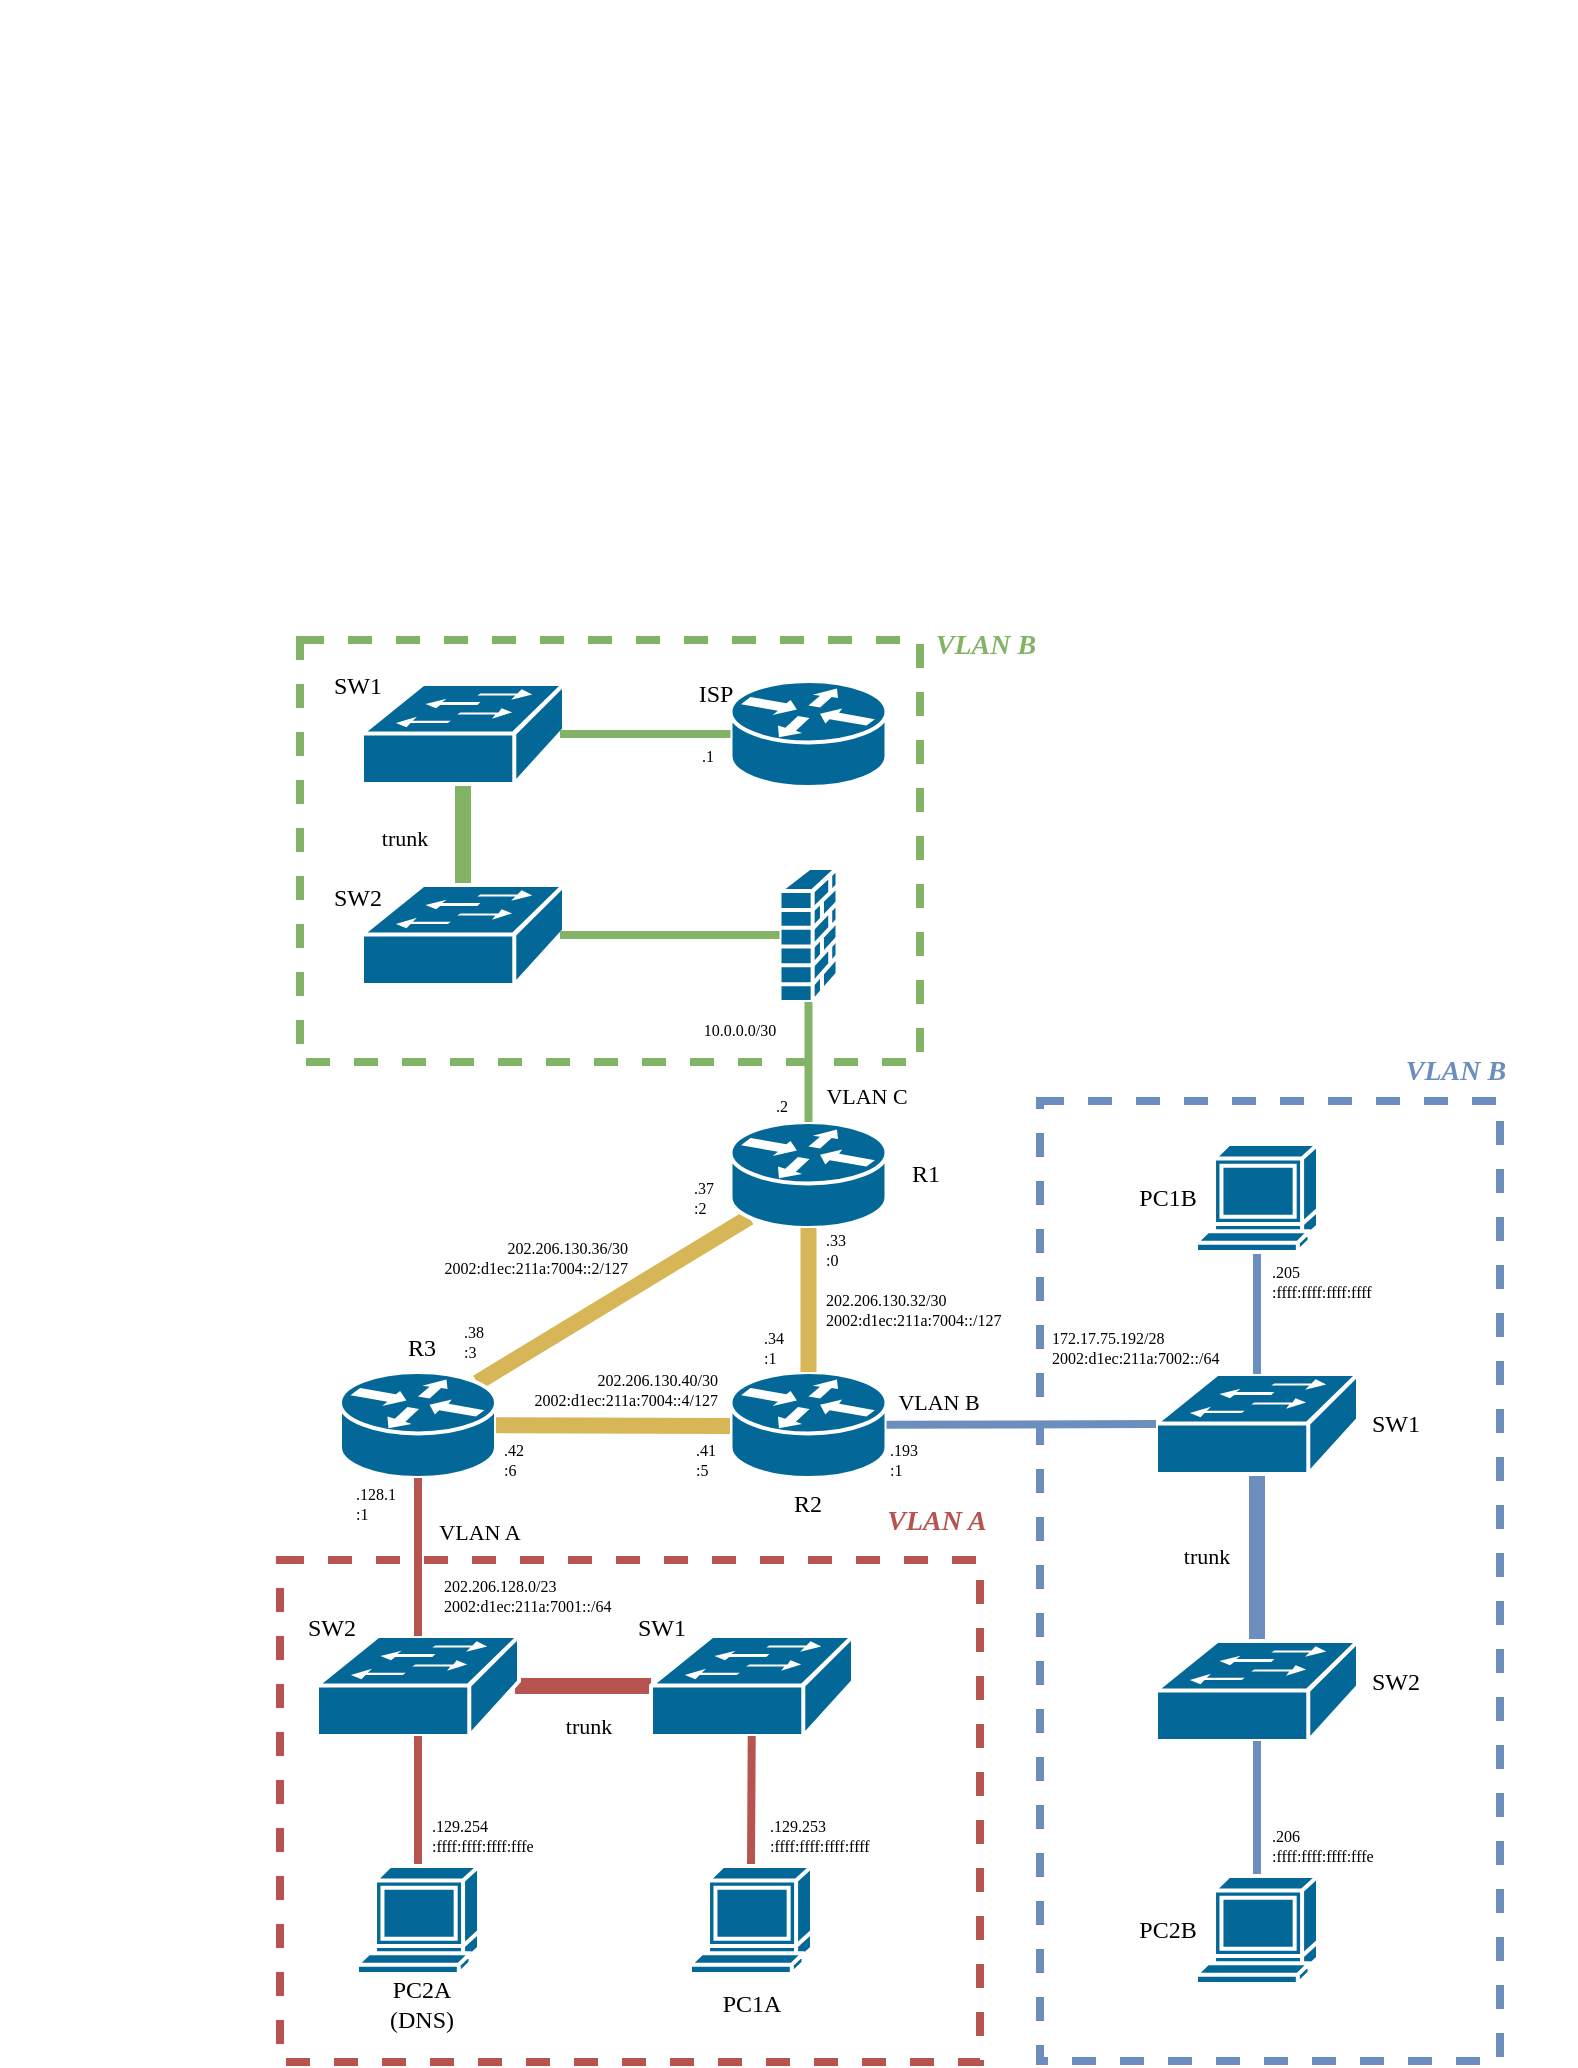 <mxfile version="24.8.6">
  <diagram name="Page-1" id="H_VIP1LDes3V5zh3lzSZ">
    <mxGraphModel dx="2045" dy="1723" grid="1" gridSize="10" guides="1" tooltips="1" connect="1" arrows="1" fold="1" page="1" pageScale="1" pageWidth="850" pageHeight="1100" math="0" shadow="0">
      <root>
        <mxCell id="0" />
        <mxCell id="1" parent="0" />
        <mxCell id="0l0HvCfX4bjxtaif04-J-16" value="" style="rounded=0;whiteSpace=wrap;html=1;fillColor=none;dashed=1;strokeWidth=4;strokeColor=#b85450;fontFamily=Iosevka NF;" parent="1" vertex="1">
          <mxGeometry x="-240" y="630" width="350" height="251" as="geometry" />
        </mxCell>
        <mxCell id="0l0HvCfX4bjxtaif04-J-1" value="" style="rounded=0;whiteSpace=wrap;html=1;fillColor=none;strokeWidth=4;dashed=1;strokeColor=#82b366;fontFamily=Iosevka NF;" parent="1" vertex="1">
          <mxGeometry x="-230" y="170" width="310" height="211" as="geometry" />
        </mxCell>
        <mxCell id="0l0HvCfX4bjxtaif04-J-2" style="rounded=0;orthogonalLoop=1;jettySize=auto;html=1;fillColor=#fff2cc;strokeColor=#d6b656;strokeWidth=8;endArrow=none;endFill=0;exitX=0.12;exitY=0.9;exitDx=0;exitDy=0;exitPerimeter=0;entryX=0.88;entryY=0.1;entryDx=0;entryDy=0;entryPerimeter=0;fontFamily=Iosevka NF;" parent="1" source="0l0HvCfX4bjxtaif04-J-3" target="0l0HvCfX4bjxtaif04-J-5" edge="1">
          <mxGeometry relative="1" as="geometry" />
        </mxCell>
        <mxCell id="0l0HvCfX4bjxtaif04-J-3" value="" style="shape=mxgraph.cisco.routers.router;sketch=0;html=1;pointerEvents=1;dashed=0;fillColor=#036897;strokeColor=#ffffff;strokeWidth=2;verticalLabelPosition=bottom;verticalAlign=top;align=center;outlineConnect=0;fontFamily=Iosevka NF;" parent="1" vertex="1">
          <mxGeometry x="-14.75" y="411" width="78" height="53" as="geometry" />
        </mxCell>
        <mxCell id="0l0HvCfX4bjxtaif04-J-4" value="" style="shape=mxgraph.cisco.routers.router;sketch=0;html=1;pointerEvents=1;dashed=0;fillColor=#036897;strokeColor=#ffffff;strokeWidth=2;verticalLabelPosition=bottom;verticalAlign=top;align=center;outlineConnect=0;fontFamily=Iosevka NF;" parent="1" vertex="1">
          <mxGeometry x="-14.75" y="536" width="78" height="53" as="geometry" />
        </mxCell>
        <mxCell id="0l0HvCfX4bjxtaif04-J-5" value="" style="shape=mxgraph.cisco.routers.router;sketch=0;html=1;pointerEvents=1;dashed=0;fillColor=#036897;strokeColor=#ffffff;strokeWidth=2;verticalLabelPosition=bottom;verticalAlign=top;align=center;outlineConnect=0;fontFamily=Iosevka NF;" parent="1" vertex="1">
          <mxGeometry x="-210" y="536" width="78" height="53" as="geometry" />
        </mxCell>
        <mxCell id="0l0HvCfX4bjxtaif04-J-6" value="" style="shape=mxgraph.cisco.security.firewall;sketch=0;html=1;pointerEvents=1;dashed=0;fillColor=#036897;strokeColor=#ffffff;strokeWidth=2;verticalLabelPosition=bottom;verticalAlign=top;align=center;outlineConnect=0;fontFamily=Iosevka NF;" parent="1" vertex="1">
          <mxGeometry x="9.75" y="284" width="29" height="67" as="geometry" />
        </mxCell>
        <mxCell id="0l0HvCfX4bjxtaif04-J-7" style="edgeStyle=orthogonalEdgeStyle;rounded=0;orthogonalLoop=1;jettySize=auto;html=1;endArrow=none;endFill=0;strokeWidth=8;fillColor=#d5e8d4;strokeColor=#82b366;exitX=0.5;exitY=0.98;exitDx=0;exitDy=0;exitPerimeter=0;entryX=0.5;entryY=0;entryDx=0;entryDy=0;entryPerimeter=0;fontFamily=Iosevka NF;" parent="1" source="0l0HvCfX4bjxtaif04-J-8" target="0l0HvCfX4bjxtaif04-J-9" edge="1">
          <mxGeometry relative="1" as="geometry" />
        </mxCell>
        <mxCell id="0l0HvCfX4bjxtaif04-J-8" value="" style="shape=mxgraph.cisco.switches.workgroup_switch;sketch=0;html=1;pointerEvents=1;dashed=0;fillColor=#036897;strokeColor=#ffffff;strokeWidth=2;verticalLabelPosition=bottom;verticalAlign=top;align=center;outlineConnect=0;fontFamily=Iosevka NF;" parent="1" vertex="1">
          <mxGeometry x="-199" y="192" width="101" height="50" as="geometry" />
        </mxCell>
        <mxCell id="0l0HvCfX4bjxtaif04-J-9" value="" style="shape=mxgraph.cisco.switches.workgroup_switch;sketch=0;html=1;pointerEvents=1;dashed=0;fillColor=#036897;strokeColor=#ffffff;strokeWidth=2;verticalLabelPosition=bottom;verticalAlign=top;align=center;outlineConnect=0;fontFamily=Iosevka NF;" parent="1" vertex="1">
          <mxGeometry x="-199" y="292.5" width="101" height="50" as="geometry" />
        </mxCell>
        <mxCell id="0l0HvCfX4bjxtaif04-J-10" value="" style="shape=mxgraph.cisco.routers.router;sketch=0;html=1;pointerEvents=1;dashed=0;fillColor=#036897;strokeColor=#ffffff;strokeWidth=2;verticalLabelPosition=bottom;verticalAlign=top;align=center;outlineConnect=0;fontFamily=Iosevka NF;" parent="1" vertex="1">
          <mxGeometry x="-14.75" y="190.5" width="78" height="53" as="geometry" />
        </mxCell>
        <mxCell id="0l0HvCfX4bjxtaif04-J-11" style="rounded=0;orthogonalLoop=1;jettySize=auto;html=1;entryX=0.5;entryY=0;entryDx=0;entryDy=0;entryPerimeter=0;endArrow=none;endFill=0;strokeWidth=4;fillColor=#d5e8d4;strokeColor=#82b366;fontFamily=Iosevka NF;" parent="1" source="0l0HvCfX4bjxtaif04-J-6" target="0l0HvCfX4bjxtaif04-J-3" edge="1">
          <mxGeometry relative="1" as="geometry" />
        </mxCell>
        <mxCell id="0l0HvCfX4bjxtaif04-J-12" style="edgeStyle=orthogonalEdgeStyle;rounded=0;orthogonalLoop=1;jettySize=auto;html=1;endArrow=none;endFill=0;strokeWidth=4;fillColor=#d5e8d4;strokeColor=#82b366;exitX=0.98;exitY=0.5;exitDx=0;exitDy=0;exitPerimeter=0;fontFamily=Iosevka NF;" parent="1" source="0l0HvCfX4bjxtaif04-J-9" target="0l0HvCfX4bjxtaif04-J-6" edge="1">
          <mxGeometry relative="1" as="geometry">
            <Array as="points" />
          </mxGeometry>
        </mxCell>
        <mxCell id="0l0HvCfX4bjxtaif04-J-13" style="edgeStyle=orthogonalEdgeStyle;rounded=0;orthogonalLoop=1;jettySize=auto;html=1;endArrow=none;endFill=0;strokeWidth=4;fillColor=#d5e8d4;strokeColor=#82b366;entryX=0.98;entryY=0.5;entryDx=0;entryDy=0;entryPerimeter=0;fontFamily=Iosevka NF;" parent="1" source="0l0HvCfX4bjxtaif04-J-10" target="0l0HvCfX4bjxtaif04-J-8" edge="1">
          <mxGeometry relative="1" as="geometry" />
        </mxCell>
        <mxCell id="0l0HvCfX4bjxtaif04-J-14" style="rounded=0;orthogonalLoop=1;jettySize=auto;html=1;entryX=0.5;entryY=0;entryDx=0;entryDy=0;entryPerimeter=0;endArrow=none;endFill=0;fillColor=#fff2cc;strokeColor=#d6b656;strokeWidth=8;fontFamily=Iosevka NF;" parent="1" source="0l0HvCfX4bjxtaif04-J-3" target="0l0HvCfX4bjxtaif04-J-4" edge="1">
          <mxGeometry relative="1" as="geometry" />
        </mxCell>
        <mxCell id="0l0HvCfX4bjxtaif04-J-15" style="rounded=0;orthogonalLoop=1;jettySize=auto;html=1;endArrow=none;endFill=0;fillColor=#fff2cc;strokeColor=#d6b656;strokeWidth=8;fontFamily=Iosevka NF;" parent="1" source="0l0HvCfX4bjxtaif04-J-5" edge="1">
          <mxGeometry relative="1" as="geometry">
            <mxPoint x="-15" y="563" as="targetPoint" />
          </mxGeometry>
        </mxCell>
        <mxCell id="0l0HvCfX4bjxtaif04-J-17" style="edgeStyle=orthogonalEdgeStyle;rounded=0;orthogonalLoop=1;jettySize=auto;html=1;endArrow=none;endFill=0;strokeWidth=8;fillColor=#f8cecc;strokeColor=#b85450;entryX=0.98;entryY=0.5;entryDx=0;entryDy=0;entryPerimeter=0;exitX=0;exitY=0.5;exitDx=0;exitDy=0;exitPerimeter=0;fontFamily=Iosevka NF;" parent="1" source="0l0HvCfX4bjxtaif04-J-18" target="0l0HvCfX4bjxtaif04-J-19" edge="1">
          <mxGeometry relative="1" as="geometry" />
        </mxCell>
        <mxCell id="0l0HvCfX4bjxtaif04-J-18" value="" style="shape=mxgraph.cisco.switches.workgroup_switch;sketch=0;html=1;pointerEvents=1;dashed=0;fillColor=#036897;strokeColor=#ffffff;strokeWidth=2;verticalLabelPosition=bottom;verticalAlign=top;align=center;outlineConnect=0;fontFamily=Iosevka NF;" parent="1" vertex="1">
          <mxGeometry x="-54.5" y="668" width="101" height="50" as="geometry" />
        </mxCell>
        <mxCell id="0l0HvCfX4bjxtaif04-J-19" value="" style="shape=mxgraph.cisco.switches.workgroup_switch;sketch=0;html=1;pointerEvents=1;dashed=0;fillColor=#036897;strokeColor=#ffffff;strokeWidth=2;verticalLabelPosition=bottom;verticalAlign=top;align=center;outlineConnect=0;fontFamily=Iosevka NF;" parent="1" vertex="1">
          <mxGeometry x="-221.5" y="668" width="101" height="50" as="geometry" />
        </mxCell>
        <mxCell id="0l0HvCfX4bjxtaif04-J-20" style="edgeStyle=orthogonalEdgeStyle;rounded=0;orthogonalLoop=1;jettySize=auto;html=1;fillColor=#f8cecc;strokeColor=#b85450;strokeWidth=4;endArrow=none;endFill=0;fontFamily=Iosevka NF;" parent="1" source="0l0HvCfX4bjxtaif04-J-19" target="0l0HvCfX4bjxtaif04-J-24" edge="1">
          <mxGeometry relative="1" as="geometry">
            <mxPoint x="-347.5" y="688" as="targetPoint" />
          </mxGeometry>
        </mxCell>
        <mxCell id="0l0HvCfX4bjxtaif04-J-21" value="&lt;div style=&quot;font-size: 11px;&quot;&gt;&lt;font style=&quot;font-size: 11px;&quot;&gt;VLAN A&lt;/font&gt;&lt;/div&gt;" style="text;html=1;align=center;verticalAlign=middle;whiteSpace=wrap;rounded=0;fontFamily=Iosevka NF;" parent="1" vertex="1">
          <mxGeometry x="-170" y="601" width="60" height="30" as="geometry" />
        </mxCell>
        <mxCell id="0l0HvCfX4bjxtaif04-J-22" style="rounded=0;orthogonalLoop=1;jettySize=auto;html=1;exitX=0.5;exitY=0;exitDx=0;exitDy=0;exitPerimeter=0;fillColor=#f8cecc;strokeColor=#b85450;strokeWidth=4;endArrow=none;endFill=0;fontFamily=Iosevka NF;" parent="1" source="0l0HvCfX4bjxtaif04-J-25" target="0l0HvCfX4bjxtaif04-J-18" edge="1">
          <mxGeometry relative="1" as="geometry">
            <mxPoint x="-347.5" y="441" as="sourcePoint" />
            <mxPoint x="10" y="761" as="targetPoint" />
            <Array as="points" />
          </mxGeometry>
        </mxCell>
        <mxCell id="0l0HvCfX4bjxtaif04-J-23" style="edgeStyle=orthogonalEdgeStyle;rounded=0;orthogonalLoop=1;jettySize=auto;html=1;entryX=0.5;entryY=0;entryDx=0;entryDy=0;entryPerimeter=0;endArrow=none;endFill=0;fillColor=#f8cecc;strokeColor=#b85450;strokeWidth=4;fontFamily=Iosevka NF;" parent="1" source="0l0HvCfX4bjxtaif04-J-5" target="0l0HvCfX4bjxtaif04-J-19" edge="1">
          <mxGeometry relative="1" as="geometry" />
        </mxCell>
        <mxCell id="0l0HvCfX4bjxtaif04-J-24" value="" style="shape=mxgraph.cisco.computers_and_peripherals.terminal;sketch=0;html=1;pointerEvents=1;dashed=0;fillColor=#036897;strokeColor=#ffffff;strokeWidth=2;verticalLabelPosition=bottom;verticalAlign=top;align=center;outlineConnect=0;fontFamily=Iosevka NF;" parent="1" vertex="1">
          <mxGeometry x="-201.5" y="783" width="61" height="54" as="geometry" />
        </mxCell>
        <mxCell id="0l0HvCfX4bjxtaif04-J-25" value="" style="shape=mxgraph.cisco.computers_and_peripherals.terminal;sketch=0;html=1;pointerEvents=1;dashed=0;fillColor=#036897;strokeColor=#ffffff;strokeWidth=2;verticalLabelPosition=bottom;verticalAlign=top;align=center;outlineConnect=0;fontFamily=Iosevka NF;" parent="1" vertex="1">
          <mxGeometry x="-35" y="783" width="61" height="54" as="geometry" />
        </mxCell>
        <mxCell id="0l0HvCfX4bjxtaif04-J-26" value="&lt;div&gt;PC1A&lt;/div&gt;" style="text;html=1;align=center;verticalAlign=middle;whiteSpace=wrap;rounded=0;fontFamily=Iosevka NF;" parent="1" vertex="1">
          <mxGeometry x="-34" y="837" width="60" height="30" as="geometry" />
        </mxCell>
        <mxCell id="0l0HvCfX4bjxtaif04-J-27" value="&lt;div align=&quot;center&quot;&gt;&lt;div&gt;PC2A&lt;br&gt;(DNS)&lt;/div&gt;&lt;/div&gt;" style="text;html=1;align=center;verticalAlign=middle;whiteSpace=wrap;rounded=0;fontFamily=Iosevka NF;" parent="1" vertex="1">
          <mxGeometry x="-199" y="837" width="60" height="30" as="geometry" />
        </mxCell>
        <mxCell id="0l0HvCfX4bjxtaif04-J-28" value="" style="rounded=0;whiteSpace=wrap;html=1;fillColor=none;dashed=1;strokeWidth=4;strokeColor=#6c8ebf;fontFamily=Iosevka NF;" parent="1" vertex="1">
          <mxGeometry x="140" y="400.5" width="230" height="480" as="geometry" />
        </mxCell>
        <mxCell id="0l0HvCfX4bjxtaif04-J-29" style="edgeStyle=orthogonalEdgeStyle;rounded=0;orthogonalLoop=1;jettySize=auto;html=1;fillColor=#dae8fc;strokeColor=#6c8ebf;strokeWidth=8;endArrow=none;endFill=0;fontFamily=Iosevka NF;" parent="1" source="0l0HvCfX4bjxtaif04-J-30" target="0l0HvCfX4bjxtaif04-J-31" edge="1">
          <mxGeometry relative="1" as="geometry" />
        </mxCell>
        <mxCell id="0l0HvCfX4bjxtaif04-J-30" value="" style="shape=mxgraph.cisco.switches.workgroup_switch;sketch=0;html=1;pointerEvents=1;dashed=0;fillColor=#036897;strokeColor=#ffffff;strokeWidth=2;verticalLabelPosition=bottom;verticalAlign=top;align=center;outlineConnect=0;fontFamily=Iosevka NF;" parent="1" vertex="1">
          <mxGeometry x="198" y="537" width="101" height="50" as="geometry" />
        </mxCell>
        <mxCell id="0l0HvCfX4bjxtaif04-J-31" value="" style="shape=mxgraph.cisco.switches.workgroup_switch;sketch=0;html=1;pointerEvents=1;dashed=0;fillColor=#036897;strokeColor=#ffffff;strokeWidth=2;verticalLabelPosition=bottom;verticalAlign=top;align=center;outlineConnect=0;fontFamily=Iosevka NF;" parent="1" vertex="1">
          <mxGeometry x="198" y="670.5" width="101" height="50" as="geometry" />
        </mxCell>
        <mxCell id="0l0HvCfX4bjxtaif04-J-32" style="edgeStyle=orthogonalEdgeStyle;rounded=0;orthogonalLoop=1;jettySize=auto;html=1;endArrow=none;endFill=0;strokeWidth=4;fillColor=#dae8fc;strokeColor=#6c8ebf;fontFamily=Iosevka NF;" parent="1" source="0l0HvCfX4bjxtaif04-J-31" target="0l0HvCfX4bjxtaif04-J-35" edge="1">
          <mxGeometry relative="1" as="geometry">
            <mxPoint x="246" y="784.5" as="targetPoint" />
          </mxGeometry>
        </mxCell>
        <mxCell id="0l0HvCfX4bjxtaif04-J-33" value="&lt;div style=&quot;font-size: 14px;&quot;&gt;&lt;font color=&quot;#6c8ebf&quot;&gt;&lt;b&gt;&lt;i&gt;VLAN B&lt;br&gt;&lt;/i&gt;&lt;/b&gt;&lt;/font&gt;&lt;/div&gt;" style="text;html=1;align=center;verticalAlign=middle;whiteSpace=wrap;rounded=0;strokeWidth=1;fontFamily=Iosevka NF;" parent="1" vertex="1">
          <mxGeometry x="317" y="371" width="62" height="29" as="geometry" />
        </mxCell>
        <mxCell id="0l0HvCfX4bjxtaif04-J-34" style="edgeStyle=orthogonalEdgeStyle;rounded=0;orthogonalLoop=1;jettySize=auto;html=1;entryX=0.5;entryY=0;entryDx=0;entryDy=0;entryPerimeter=0;exitX=0.5;exitY=1;exitDx=0;exitDy=0;exitPerimeter=0;endArrow=none;endFill=0;strokeWidth=4;fillColor=#dae8fc;strokeColor=#6c8ebf;fontFamily=Iosevka NF;" parent="1" source="0l0HvCfX4bjxtaif04-J-36" target="0l0HvCfX4bjxtaif04-J-30" edge="1">
          <mxGeometry relative="1" as="geometry">
            <mxPoint x="246" y="537.5" as="sourcePoint" />
          </mxGeometry>
        </mxCell>
        <mxCell id="0l0HvCfX4bjxtaif04-J-35" value="" style="shape=mxgraph.cisco.computers_and_peripherals.terminal;sketch=0;html=1;pointerEvents=1;dashed=0;fillColor=#036897;strokeColor=#ffffff;strokeWidth=2;verticalLabelPosition=bottom;verticalAlign=top;align=center;outlineConnect=0;fontFamily=Iosevka NF;" parent="1" vertex="1">
          <mxGeometry x="218" y="788" width="61" height="54" as="geometry" />
        </mxCell>
        <mxCell id="0l0HvCfX4bjxtaif04-J-36" value="" style="shape=mxgraph.cisco.computers_and_peripherals.terminal;sketch=0;html=1;pointerEvents=1;dashed=0;fillColor=#036897;strokeColor=#ffffff;strokeWidth=2;verticalLabelPosition=bottom;verticalAlign=top;align=center;outlineConnect=0;fontFamily=Iosevka NF;" parent="1" vertex="1">
          <mxGeometry x="218" y="422" width="61" height="54" as="geometry" />
        </mxCell>
        <mxCell id="0l0HvCfX4bjxtaif04-J-37" value="&lt;div&gt;PC1B&lt;/div&gt;" style="text;html=1;align=center;verticalAlign=middle;whiteSpace=wrap;rounded=0;fontFamily=Iosevka NF;" parent="1" vertex="1">
          <mxGeometry x="174" y="434" width="60" height="30" as="geometry" />
        </mxCell>
        <mxCell id="0l0HvCfX4bjxtaif04-J-38" value="&lt;div&gt;PC2B&lt;/div&gt;" style="text;html=1;align=center;verticalAlign=middle;whiteSpace=wrap;rounded=0;fontFamily=Iosevka NF;" parent="1" vertex="1">
          <mxGeometry x="174" y="800" width="60" height="30" as="geometry" />
        </mxCell>
        <mxCell id="0l0HvCfX4bjxtaif04-J-39" style="rounded=0;orthogonalLoop=1;jettySize=auto;html=1;entryX=0;entryY=0.5;entryDx=0;entryDy=0;entryPerimeter=0;endArrow=none;endFill=0;strokeWidth=4;fillColor=#dae8fc;strokeColor=#6c8ebf;fontFamily=Iosevka NF;" parent="1" source="0l0HvCfX4bjxtaif04-J-4" target="0l0HvCfX4bjxtaif04-J-30" edge="1">
          <mxGeometry relative="1" as="geometry" />
        </mxCell>
        <mxCell id="0l0HvCfX4bjxtaif04-J-40" value="&lt;div style=&quot;font-size: 14px;&quot;&gt;&lt;font color=&quot;#b85450&quot; style=&quot;font-size: 14px;&quot;&gt;VLAN A&lt;/font&gt;&lt;/div&gt;" style="edgeLabel;html=1;align=center;verticalAlign=middle;resizable=0;points=[];labelBackgroundColor=none;labelBorderColor=none;textShadow=0;fontStyle=3;fontSize=14;fontFamily=Iosevka NF;" parent="1" vertex="1" connectable="0">
          <mxGeometry x="88.0" y="611.001" as="geometry" />
        </mxCell>
        <mxCell id="0l0HvCfX4bjxtaif04-J-41" value="&lt;div style=&quot;font-size: 14px;&quot;&gt;&lt;font color=&quot;#82b366&quot;&gt;&lt;b&gt;&lt;i&gt;VLAN B&lt;br&gt;&lt;/i&gt;&lt;/b&gt;&lt;/font&gt;&lt;/div&gt;" style="text;html=1;align=center;verticalAlign=middle;whiteSpace=wrap;rounded=0;strokeWidth=1;fontFamily=Iosevka NF;" parent="1" vertex="1">
          <mxGeometry x="82" y="158" width="62" height="29" as="geometry" />
        </mxCell>
        <mxCell id="0l0HvCfX4bjxtaif04-J-42" value="&lt;div&gt;R1&lt;/div&gt;" style="text;html=1;align=center;verticalAlign=middle;whiteSpace=wrap;rounded=0;fontFamily=Iosevka NF;" parent="1" vertex="1">
          <mxGeometry x="53" y="422" width="60" height="30" as="geometry" />
        </mxCell>
        <mxCell id="0l0HvCfX4bjxtaif04-J-43" value="&lt;div&gt;R3&lt;br&gt;&lt;/div&gt;" style="text;html=1;align=center;verticalAlign=middle;whiteSpace=wrap;rounded=0;fontFamily=Iosevka NF;" parent="1" vertex="1">
          <mxGeometry x="-199" y="509" width="60" height="30" as="geometry" />
        </mxCell>
        <mxCell id="0l0HvCfX4bjxtaif04-J-44" value="&lt;div&gt;R2&lt;br&gt;&lt;/div&gt;" style="text;html=1;align=center;verticalAlign=middle;whiteSpace=wrap;rounded=0;fontFamily=Iosevka NF;" parent="1" vertex="1">
          <mxGeometry x="-5.75" y="587" width="60" height="30" as="geometry" />
        </mxCell>
        <mxCell id="0l0HvCfX4bjxtaif04-J-45" value="&lt;div&gt;VLAN C&lt;/div&gt;" style="edgeLabel;html=1;align=center;verticalAlign=middle;resizable=0;points=[];labelBackgroundColor=none;fontFamily=Iosevka NF;" parent="1" vertex="1" connectable="0">
          <mxGeometry x="53" y="397.996" as="geometry" />
        </mxCell>
        <mxCell id="0l0HvCfX4bjxtaif04-J-46" value="&lt;div&gt;VLAN B&lt;/div&gt;" style="edgeLabel;html=1;align=center;verticalAlign=middle;resizable=0;points=[];labelBackgroundColor=none;fontFamily=Iosevka NF;" parent="1" vertex="1" connectable="0">
          <mxGeometry x="88.382" y="550.997" as="geometry" />
        </mxCell>
        <mxCell id="0l0HvCfX4bjxtaif04-J-47" value="&lt;div&gt;trunk&lt;/div&gt;" style="edgeLabel;html=1;align=center;verticalAlign=middle;resizable=0;points=[];labelBackgroundColor=none;fontFamily=Iosevka NF;" parent="1" vertex="1" connectable="0">
          <mxGeometry x="230" y="632.997" as="geometry">
            <mxPoint x="-7" y="-5" as="offset" />
          </mxGeometry>
        </mxCell>
        <mxCell id="0l0HvCfX4bjxtaif04-J-48" value="&lt;div&gt;trunk&lt;/div&gt;" style="edgeLabel;html=1;align=center;verticalAlign=middle;resizable=0;points=[];labelBackgroundColor=none;fontFamily=Iosevka NF;" parent="1" vertex="1" connectable="0">
          <mxGeometry x="-79" y="717.997" as="geometry">
            <mxPoint x="-7" y="-5" as="offset" />
          </mxGeometry>
        </mxCell>
        <mxCell id="0l0HvCfX4bjxtaif04-J-49" value="&lt;div&gt;trunk&lt;/div&gt;" style="edgeLabel;html=1;align=center;verticalAlign=middle;resizable=0;points=[];labelBackgroundColor=none;fontFamily=Iosevka NF;" parent="1" vertex="1" connectable="0">
          <mxGeometry x="-171" y="273.997" as="geometry">
            <mxPoint x="-7" y="-5" as="offset" />
          </mxGeometry>
        </mxCell>
        <mxCell id="0l0HvCfX4bjxtaif04-J-50" value="&lt;div&gt;SW2&lt;/div&gt;" style="text;html=1;align=center;verticalAlign=middle;whiteSpace=wrap;rounded=0;fontFamily=Iosevka NF;" parent="1" vertex="1">
          <mxGeometry x="-231" y="284" width="60" height="30" as="geometry" />
        </mxCell>
        <mxCell id="0l0HvCfX4bjxtaif04-J-51" value="&lt;div&gt;SW1&lt;br&gt;&lt;/div&gt;" style="text;html=1;align=center;verticalAlign=middle;whiteSpace=wrap;rounded=0;fontFamily=Iosevka NF;" parent="1" vertex="1">
          <mxGeometry x="-231" y="178" width="60" height="30" as="geometry" />
        </mxCell>
        <mxCell id="0l0HvCfX4bjxtaif04-J-52" value="&lt;div&gt;SW1&lt;br&gt;&lt;/div&gt;" style="text;html=1;align=center;verticalAlign=middle;whiteSpace=wrap;rounded=0;fontFamily=Iosevka NF;" parent="1" vertex="1">
          <mxGeometry x="-79" y="649" width="60" height="30" as="geometry" />
        </mxCell>
        <mxCell id="0l0HvCfX4bjxtaif04-J-53" value="&lt;div&gt;SW2&lt;br&gt;&lt;/div&gt;" style="text;html=1;align=center;verticalAlign=middle;whiteSpace=wrap;rounded=0;fontFamily=Iosevka NF;" parent="1" vertex="1">
          <mxGeometry x="-244" y="649" width="60" height="30" as="geometry" />
        </mxCell>
        <mxCell id="0l0HvCfX4bjxtaif04-J-54" value="&lt;div&gt;SW1&lt;br&gt;&lt;/div&gt;" style="text;html=1;align=center;verticalAlign=middle;whiteSpace=wrap;rounded=0;fontFamily=Iosevka NF;" parent="1" vertex="1">
          <mxGeometry x="288" y="547" width="60" height="30" as="geometry" />
        </mxCell>
        <mxCell id="0l0HvCfX4bjxtaif04-J-55" value="&lt;div&gt;SW2&lt;br&gt;&lt;/div&gt;" style="text;html=1;align=center;verticalAlign=middle;whiteSpace=wrap;rounded=0;fontFamily=Iosevka NF;" parent="1" vertex="1">
          <mxGeometry x="288" y="675.5" width="60" height="30" as="geometry" />
        </mxCell>
        <mxCell id="0l0HvCfX4bjxtaif04-J-56" value="&lt;p style=&quot;line-height: 120%;&quot;&gt;&lt;/p&gt;&lt;div&gt;ISP&lt;/div&gt;" style="text;html=1;align=center;verticalAlign=middle;whiteSpace=wrap;rounded=0;fontFamily=Iosevka NF;" parent="1" vertex="1">
          <mxGeometry x="-52" y="176" width="60" height="30" as="geometry" />
        </mxCell>
        <mxCell id="0l0HvCfX4bjxtaif04-J-57" value="&lt;div style=&quot;font-size: 11px;&quot;&gt;&lt;font style=&quot;font-size: 8px;&quot;&gt;.1&lt;/font&gt;&lt;/div&gt;" style="text;html=1;align=center;verticalAlign=middle;whiteSpace=wrap;rounded=0;fontFamily=Iosevka NF;" parent="1" vertex="1">
          <mxGeometry x="-56" y="212" width="60" height="30" as="geometry" />
        </mxCell>
        <mxCell id="0l0HvCfX4bjxtaif04-J-58" value="&lt;div style=&quot;font-size: 10px;&quot;&gt;&lt;font style=&quot;font-size: 8px;&quot;&gt;.2&lt;/font&gt;&lt;/div&gt;" style="text;html=1;align=center;verticalAlign=middle;whiteSpace=wrap;rounded=0;fontFamily=Iosevka NF;" parent="1" vertex="1">
          <mxGeometry x="-19" y="387" width="60" height="30" as="geometry" />
        </mxCell>
        <mxCell id="0l0HvCfX4bjxtaif04-J-59" value="&lt;div align=&quot;left&quot;&gt;&lt;div style=&quot;font-size: 8px;&quot;&gt;&lt;font style=&quot;font-size: 8px;&quot;&gt;.129.253&lt;br&gt;:ffff:ffff:ffff:ffff&lt;/font&gt;&lt;/div&gt;&lt;/div&gt;" style="text;html=1;align=left;verticalAlign=middle;whiteSpace=wrap;rounded=0;fontFamily=Iosevka NF;" parent="1" vertex="1">
          <mxGeometry x="3" y="753" width="150" height="30" as="geometry" />
        </mxCell>
        <mxCell id="0l0HvCfX4bjxtaif04-J-60" value="&lt;div align=&quot;left&quot;&gt;&lt;div style=&quot;font-size: 8px;&quot;&gt;&lt;font style=&quot;font-size: 8px;&quot;&gt;.205&lt;br&gt;&lt;/font&gt;&lt;font style=&quot;font-size: 8px;&quot;&gt;:ffff:ffff:ffff:ffff&lt;/font&gt;&lt;/div&gt;&lt;/div&gt;" style="text;html=1;align=left;verticalAlign=middle;whiteSpace=wrap;rounded=0;fontFamily=Iosevka NF;" parent="1" vertex="1">
          <mxGeometry x="254" y="476" width="154" height="30" as="geometry" />
        </mxCell>
        <mxCell id="0l0HvCfX4bjxtaif04-J-61" value="&lt;div align=&quot;left&quot;&gt;&lt;div style=&quot;font-size: 8px;&quot;&gt;&lt;font style=&quot;font-size: 8px;&quot;&gt;.129.254&lt;br&gt;&lt;font style=&quot;font-size: 8px;&quot;&gt;:ffff:ffff:ffff:fffe&lt;/font&gt;&lt;/font&gt;&lt;/div&gt;&lt;/div&gt;" style="text;html=1;align=left;verticalAlign=middle;whiteSpace=wrap;rounded=0;fontFamily=Iosevka NF;" parent="1" vertex="1">
          <mxGeometry x="-166" y="753" width="154" height="30" as="geometry" />
        </mxCell>
        <mxCell id="0l0HvCfX4bjxtaif04-J-62" value="&lt;div align=&quot;left&quot;&gt;&lt;div style=&quot;font-size: 8px;&quot;&gt;&lt;font style=&quot;font-size: 8px;&quot;&gt;.206&lt;br&gt;:ffff:ffff:ffff:fffe&lt;/font&gt;&lt;/div&gt;&lt;/div&gt;" style="text;html=1;align=left;verticalAlign=middle;whiteSpace=wrap;rounded=0;fontFamily=Iosevka NF;" parent="1" vertex="1">
          <mxGeometry x="254" y="758" width="150" height="30" as="geometry" />
        </mxCell>
        <mxCell id="0l0HvCfX4bjxtaif04-J-63" value="&lt;div align=&quot;right&quot;&gt;&lt;div style=&quot;font-size: 8px;&quot;&gt;&lt;font style=&quot;font-size: 8px;&quot;&gt;202.206.130.36/30&lt;br&gt;2002:d1ec:211a:7004::2/127&lt;br&gt;&lt;/font&gt;&lt;/div&gt;&lt;/div&gt;" style="text;html=1;align=right;verticalAlign=middle;whiteSpace=wrap;rounded=0;fontFamily=Iosevka NF;" parent="1" vertex="1">
          <mxGeometry x="-174" y="464" width="110" height="30" as="geometry" />
        </mxCell>
        <mxCell id="0l0HvCfX4bjxtaif04-J-64" value="&lt;div align=&quot;left&quot;&gt;&lt;div style=&quot;font-size: 8px;&quot;&gt;&lt;font style=&quot;font-size: 8px;&quot;&gt;.38&lt;br&gt;:3&lt;/font&gt;&lt;/div&gt;&lt;/div&gt;" style="text;html=1;align=left;verticalAlign=middle;whiteSpace=wrap;rounded=0;fontFamily=Iosevka NF;" parent="1" vertex="1">
          <mxGeometry x="-150" y="506" width="107" height="30" as="geometry" />
        </mxCell>
        <mxCell id="0l0HvCfX4bjxtaif04-J-65" value="&lt;div align=&quot;left&quot;&gt;&lt;div style=&quot;font-size: 8px;&quot;&gt;&lt;font style=&quot;font-size: 8px;&quot;&gt;.37&lt;br&gt;:2&lt;/font&gt;&lt;/div&gt;&lt;/div&gt;" style="text;html=1;align=left;verticalAlign=middle;whiteSpace=wrap;rounded=0;fontFamily=Iosevka NF;" parent="1" vertex="1">
          <mxGeometry x="-35" y="434" width="107" height="30" as="geometry" />
        </mxCell>
        <mxCell id="0l0HvCfX4bjxtaif04-J-66" value="&lt;div align=&quot;left&quot;&gt;&lt;div style=&quot;font-size: 8px;&quot;&gt;&lt;font style=&quot;font-size: 8px;&quot;&gt;202.206.130.32/30&lt;br&gt;2002:d1ec:211a:7004::/127&lt;/font&gt;&lt;/div&gt;&lt;/div&gt;" style="text;html=1;align=left;verticalAlign=middle;whiteSpace=wrap;rounded=0;fontFamily=Iosevka NF;" parent="1" vertex="1">
          <mxGeometry x="30.5" y="490" width="89" height="30" as="geometry" />
        </mxCell>
        <mxCell id="0l0HvCfX4bjxtaif04-J-67" value="&lt;div align=&quot;left&quot;&gt;&lt;div style=&quot;font-size: 8px;&quot;&gt;&lt;font style=&quot;font-size: 8px;&quot;&gt;.33&lt;br&gt;:0&lt;/font&gt;&lt;/div&gt;&lt;/div&gt;" style="text;html=1;align=left;verticalAlign=middle;whiteSpace=wrap;rounded=0;fontFamily=Iosevka NF;" parent="1" vertex="1">
          <mxGeometry x="30.5" y="460" width="107" height="30" as="geometry" />
        </mxCell>
        <mxCell id="0l0HvCfX4bjxtaif04-J-68" value="&lt;div align=&quot;left&quot;&gt;&lt;div style=&quot;font-size: 8px;&quot;&gt;&lt;font style=&quot;font-size: 8px;&quot;&gt;.34&lt;br&gt;:1&lt;/font&gt;&lt;/div&gt;&lt;/div&gt;" style="text;html=1;align=left;verticalAlign=middle;whiteSpace=wrap;rounded=0;fontFamily=Iosevka NF;" parent="1" vertex="1">
          <mxGeometry y="509" width="107" height="30" as="geometry" />
        </mxCell>
        <mxCell id="0l0HvCfX4bjxtaif04-J-69" value="&lt;div align=&quot;right&quot;&gt;&lt;div style=&quot;font-size: 8px;&quot;&gt;&lt;font style=&quot;font-size: 8px;&quot;&gt;202.206.130.40/30&lt;br&gt;2002:d1ec:211a:7004::4/127&lt;/font&gt;&lt;/div&gt;&lt;/div&gt;" style="text;html=1;align=right;verticalAlign=middle;whiteSpace=wrap;rounded=0;fontFamily=Iosevka NF;" parent="1" vertex="1">
          <mxGeometry x="-109" y="530" width="90" height="30" as="geometry" />
        </mxCell>
        <mxCell id="0l0HvCfX4bjxtaif04-J-70" value="&lt;div align=&quot;left&quot;&gt;&lt;div style=&quot;font-size: 8px;&quot;&gt;&lt;font style=&quot;font-size: 8px;&quot;&gt;.41&lt;br&gt;:5&lt;/font&gt;&lt;/div&gt;&lt;/div&gt;" style="text;html=1;align=left;verticalAlign=middle;whiteSpace=wrap;rounded=0;fontFamily=Iosevka NF;" parent="1" vertex="1">
          <mxGeometry x="-34" y="565" width="107" height="30" as="geometry" />
        </mxCell>
        <mxCell id="0l0HvCfX4bjxtaif04-J-71" value="&lt;div align=&quot;left&quot;&gt;&lt;div style=&quot;font-size: 8px;&quot;&gt;&lt;font style=&quot;font-size: 8px;&quot;&gt;.42&lt;br&gt;:6&lt;/font&gt;&lt;/div&gt;&lt;/div&gt;" style="text;html=1;align=left;verticalAlign=middle;whiteSpace=wrap;rounded=0;fontFamily=Iosevka NF;" parent="1" vertex="1">
          <mxGeometry x="-130" y="565" width="107" height="30" as="geometry" />
        </mxCell>
        <mxCell id="0l0HvCfX4bjxtaif04-J-72" value="&lt;div align=&quot;left&quot;&gt;&lt;div style=&quot;font-size: 8px;&quot;&gt;&lt;font style=&quot;font-size: 8px;&quot;&gt;202.206.128.0/23&lt;br&gt;2002:d1ec:211a:7001::/64&lt;/font&gt;&lt;/div&gt;&lt;/div&gt;" style="text;html=1;align=left;verticalAlign=middle;whiteSpace=wrap;rounded=0;fontFamily=Iosevka NF;" parent="1" vertex="1">
          <mxGeometry x="-160" y="633" width="96" height="30" as="geometry" />
        </mxCell>
        <mxCell id="0l0HvCfX4bjxtaif04-J-73" value="&lt;div align=&quot;left&quot;&gt;&lt;div style=&quot;font-size: 8px;&quot;&gt;&lt;font style=&quot;font-size: 8px;&quot;&gt;172.17.75.192/28&lt;br&gt;2002:d1ec:211a:7002::/64&lt;/font&gt;&lt;/div&gt;&lt;/div&gt;" style="text;html=1;align=left;verticalAlign=middle;whiteSpace=wrap;rounded=0;fontFamily=Iosevka NF;" parent="1" vertex="1">
          <mxGeometry x="144" y="509" width="102.5" height="30" as="geometry" />
        </mxCell>
        <mxCell id="0l0HvCfX4bjxtaif04-J-75" value="&lt;div style=&quot;font-size: 11px;&quot;&gt;&lt;font style=&quot;font-size: 8px;&quot;&gt;10.0.0.0/30&lt;/font&gt;&lt;/div&gt;" style="text;html=1;align=center;verticalAlign=middle;whiteSpace=wrap;rounded=0;fontFamily=Iosevka NF;" parent="1" vertex="1">
          <mxGeometry x="-40" y="349" width="60" height="30" as="geometry" />
        </mxCell>
        <mxCell id="QOoUL-QEqDW-H3TCwWbr-1" value="&amp;nbsp;" style="text;whiteSpace=wrap;html=1;fontFamily=Iosevka NF;" parent="1" vertex="1">
          <mxGeometry x="-380" y="-150" width="40" height="40" as="geometry" />
        </mxCell>
        <mxCell id="QOoUL-QEqDW-H3TCwWbr-2" value="&lt;div align=&quot;left&quot;&gt;&lt;div style=&quot;font-size: 8px;&quot;&gt;&lt;font style=&quot;font-size: 8px;&quot;&gt;.193&lt;br&gt;&lt;/font&gt;&lt;font style=&quot;font-size: 8px;&quot;&gt;:1&lt;/font&gt;&lt;/div&gt;&lt;/div&gt;" style="text;html=1;align=left;verticalAlign=middle;whiteSpace=wrap;rounded=0;fontFamily=Iosevka NF;" parent="1" vertex="1">
          <mxGeometry x="63.25" y="565" width="154" height="30" as="geometry" />
        </mxCell>
        <mxCell id="QOoUL-QEqDW-H3TCwWbr-3" value="&lt;div align=&quot;left&quot;&gt;&lt;div style=&quot;font-size: 8px;&quot;&gt;&lt;font style=&quot;font-size: 8px;&quot;&gt;.128.1&lt;br&gt;&lt;/font&gt;&lt;font style=&quot;font-size: 8px;&quot;&gt;:1&lt;/font&gt;&lt;/div&gt;&lt;/div&gt;" style="text;html=1;align=left;verticalAlign=middle;whiteSpace=wrap;rounded=0;fontFamily=Iosevka NF;" parent="1" vertex="1">
          <mxGeometry x="-204" y="587" width="154" height="30" as="geometry" />
        </mxCell>
      </root>
    </mxGraphModel>
  </diagram>
</mxfile>
